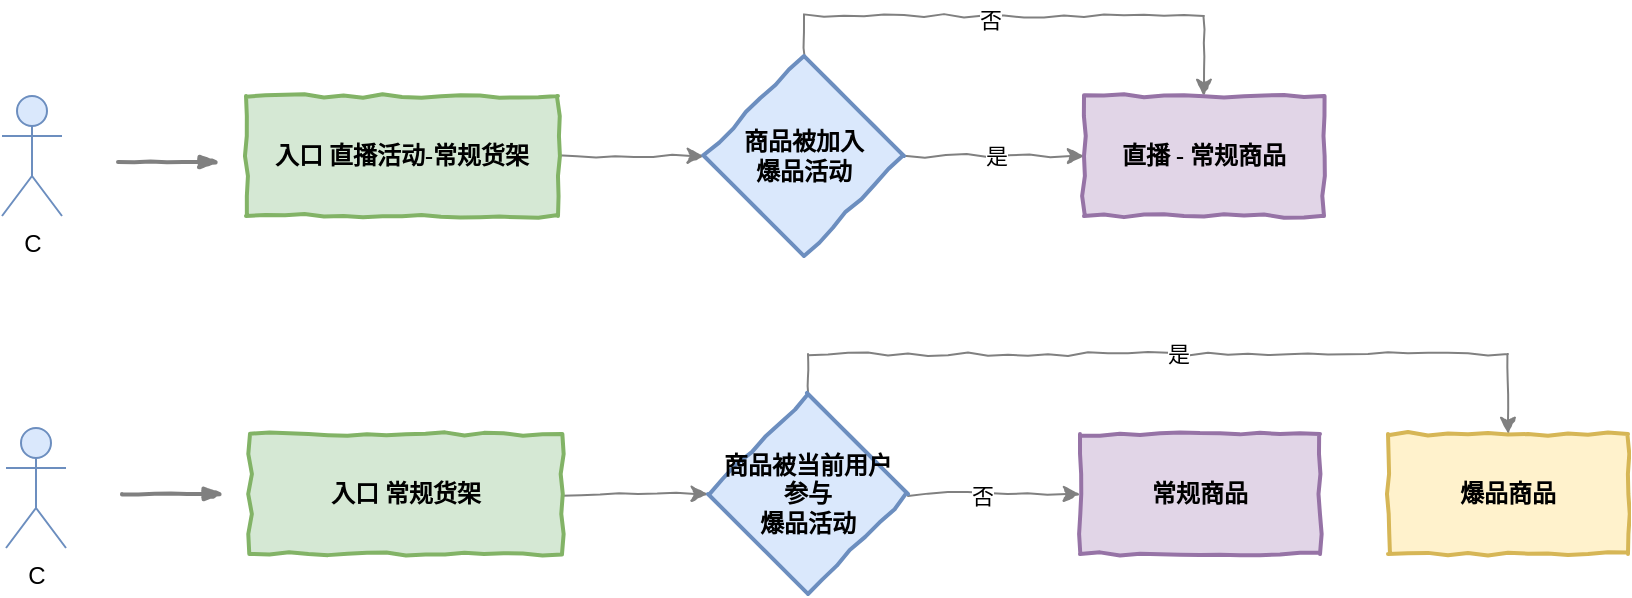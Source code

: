 <mxfile version="12.9.14" type="github">
  <diagram id="AkDJZ3um_Ay8JXfdNZ_D" name="第 1 页">
    <mxGraphModel dx="946" dy="546" grid="0" gridSize="10" guides="1" tooltips="1" connect="1" arrows="1" fold="1" page="0" pageScale="1" pageWidth="1600" pageHeight="1200" math="0" shadow="0">
      <root>
        <mxCell id="0" />
        <mxCell id="1" parent="0" />
        <mxCell id="u8ie36PmuuRRRBq9Lzsn-6" style="edgeStyle=orthogonalEdgeStyle;rounded=1;comic=1;orthogonalLoop=1;jettySize=auto;html=1;exitX=1;exitY=0.5;exitDx=0;exitDy=0;entryX=0;entryY=0.5;entryDx=0;entryDy=0;strokeColor=#808080;" edge="1" parent="1" source="bVwMEQZ3dnmLXhMu4i39-1" target="u8ie36PmuuRRRBq9Lzsn-4">
          <mxGeometry relative="1" as="geometry" />
        </mxCell>
        <mxCell id="bVwMEQZ3dnmLXhMu4i39-1" value="入口 直播活动-常规货架" style="html=1;whiteSpace=wrap;comic=1;strokeWidth=2;fontFamily=Comic Sans MS;fontStyle=1;fillColor=#d5e8d4;strokeColor=#82b366;" parent="1" vertex="1">
          <mxGeometry x="344" y="240" width="156" height="60" as="geometry" />
        </mxCell>
        <mxCell id="u8ie36PmuuRRRBq9Lzsn-2" value="C" style="shape=umlActor;verticalLabelPosition=bottom;labelBackgroundColor=#ffffff;verticalAlign=top;html=1;outlineConnect=0;fillColor=#dae8fc;strokeColor=#6c8ebf;" vertex="1" parent="1">
          <mxGeometry x="222" y="240" width="30" height="60" as="geometry" />
        </mxCell>
        <mxCell id="u8ie36PmuuRRRBq9Lzsn-3" value="" style="rounded=1;comic=1;strokeWidth=2;endArrow=blockThin;html=1;fontFamily=Comic Sans MS;fontStyle=1;strokeColor=#808080;" edge="1" parent="1">
          <mxGeometry width="50" height="50" relative="1" as="geometry">
            <mxPoint x="280" y="273" as="sourcePoint" />
            <mxPoint x="331" y="273" as="targetPoint" />
          </mxGeometry>
        </mxCell>
        <mxCell id="u8ie36PmuuRRRBq9Lzsn-10" style="edgeStyle=orthogonalEdgeStyle;rounded=1;comic=1;orthogonalLoop=1;jettySize=auto;html=1;exitX=1;exitY=0.5;exitDx=0;exitDy=0;entryX=0;entryY=0.5;entryDx=0;entryDy=0;strokeColor=#808080;" edge="1" parent="1" source="u8ie36PmuuRRRBq9Lzsn-4" target="u8ie36PmuuRRRBq9Lzsn-9">
          <mxGeometry relative="1" as="geometry" />
        </mxCell>
        <mxCell id="u8ie36PmuuRRRBq9Lzsn-11" value="是" style="edgeLabel;html=1;align=center;verticalAlign=middle;resizable=0;points=[];" vertex="1" connectable="0" parent="u8ie36PmuuRRRBq9Lzsn-10">
          <mxGeometry x="0.022" relative="1" as="geometry">
            <mxPoint as="offset" />
          </mxGeometry>
        </mxCell>
        <mxCell id="u8ie36PmuuRRRBq9Lzsn-12" style="edgeStyle=orthogonalEdgeStyle;rounded=0;comic=1;orthogonalLoop=1;jettySize=auto;html=1;exitX=0.5;exitY=0;exitDx=0;exitDy=0;entryX=0.5;entryY=0;entryDx=0;entryDy=0;strokeColor=#808080;" edge="1" parent="1" source="u8ie36PmuuRRRBq9Lzsn-4" target="u8ie36PmuuRRRBq9Lzsn-9">
          <mxGeometry relative="1" as="geometry" />
        </mxCell>
        <mxCell id="u8ie36PmuuRRRBq9Lzsn-14" value="否" style="edgeLabel;html=1;align=center;verticalAlign=middle;resizable=0;points=[];" vertex="1" connectable="0" parent="u8ie36PmuuRRRBq9Lzsn-12">
          <mxGeometry x="-0.131" y="-2" relative="1" as="geometry">
            <mxPoint as="offset" />
          </mxGeometry>
        </mxCell>
        <mxCell id="u8ie36PmuuRRRBq9Lzsn-4" value="商品被加入&lt;br&gt;爆品活动" style="rhombus;html=1;align=center;whiteSpace=wrap;comic=1;strokeWidth=2;fontFamily=Comic Sans MS;fontStyle=1;fillColor=#dae8fc;strokeColor=#6c8ebf;" vertex="1" parent="1">
          <mxGeometry x="573" y="220" width="100" height="100" as="geometry" />
        </mxCell>
        <mxCell id="u8ie36PmuuRRRBq9Lzsn-9" value="直播 - 常规商品" style="html=1;whiteSpace=wrap;comic=1;strokeWidth=2;fontFamily=Comic Sans MS;fontStyle=1;fillColor=#e1d5e7;strokeColor=#9673a6;" vertex="1" parent="1">
          <mxGeometry x="763" y="240" width="120" height="60" as="geometry" />
        </mxCell>
        <mxCell id="u8ie36PmuuRRRBq9Lzsn-21" style="edgeStyle=orthogonalEdgeStyle;rounded=0;comic=1;orthogonalLoop=1;jettySize=auto;html=1;exitX=1;exitY=0.5;exitDx=0;exitDy=0;entryX=0;entryY=0.5;entryDx=0;entryDy=0;strokeColor=#808080;" edge="1" parent="1" source="u8ie36PmuuRRRBq9Lzsn-15" target="u8ie36PmuuRRRBq9Lzsn-20">
          <mxGeometry relative="1" as="geometry" />
        </mxCell>
        <mxCell id="u8ie36PmuuRRRBq9Lzsn-15" value="入口 常规货架" style="html=1;whiteSpace=wrap;comic=1;strokeWidth=2;fontFamily=Comic Sans MS;fontStyle=1;fillColor=#d5e8d4;strokeColor=#82b366;" vertex="1" parent="1">
          <mxGeometry x="346" y="409" width="156" height="60" as="geometry" />
        </mxCell>
        <mxCell id="u8ie36PmuuRRRBq9Lzsn-18" value="C" style="shape=umlActor;verticalLabelPosition=bottom;labelBackgroundColor=#ffffff;verticalAlign=top;html=1;outlineConnect=0;fillColor=#dae8fc;strokeColor=#6c8ebf;" vertex="1" parent="1">
          <mxGeometry x="224" y="406" width="30" height="60" as="geometry" />
        </mxCell>
        <mxCell id="u8ie36PmuuRRRBq9Lzsn-19" value="" style="rounded=1;comic=1;strokeWidth=2;endArrow=blockThin;html=1;fontFamily=Comic Sans MS;fontStyle=1;strokeColor=#808080;" edge="1" parent="1">
          <mxGeometry width="50" height="50" relative="1" as="geometry">
            <mxPoint x="282" y="439" as="sourcePoint" />
            <mxPoint x="333" y="439" as="targetPoint" />
          </mxGeometry>
        </mxCell>
        <mxCell id="u8ie36PmuuRRRBq9Lzsn-25" style="edgeStyle=orthogonalEdgeStyle;rounded=0;comic=1;orthogonalLoop=1;jettySize=auto;html=1;exitX=1;exitY=0.5;exitDx=0;exitDy=0;strokeColor=#808080;" edge="1" parent="1" source="u8ie36PmuuRRRBq9Lzsn-20" target="u8ie36PmuuRRRBq9Lzsn-29">
          <mxGeometry relative="1" as="geometry">
            <mxPoint x="760" y="434" as="targetPoint" />
          </mxGeometry>
        </mxCell>
        <mxCell id="u8ie36PmuuRRRBq9Lzsn-26" value="否" style="edgeLabel;html=1;align=center;verticalAlign=middle;resizable=0;points=[];" vertex="1" connectable="0" parent="u8ie36PmuuRRRBq9Lzsn-25">
          <mxGeometry x="-0.153" y="-1" relative="1" as="geometry">
            <mxPoint as="offset" />
          </mxGeometry>
        </mxCell>
        <mxCell id="u8ie36PmuuRRRBq9Lzsn-30" value="是" style="edgeStyle=orthogonalEdgeStyle;rounded=0;comic=1;orthogonalLoop=1;jettySize=auto;html=1;exitX=0.5;exitY=0;exitDx=0;exitDy=0;entryX=0.5;entryY=0;entryDx=0;entryDy=0;strokeColor=#808080;" edge="1" parent="1" source="u8ie36PmuuRRRBq9Lzsn-20" target="u8ie36PmuuRRRBq9Lzsn-31">
          <mxGeometry relative="1" as="geometry" />
        </mxCell>
        <mxCell id="u8ie36PmuuRRRBq9Lzsn-20" value="商品被当前用户&lt;br&gt;参与&lt;br&gt;爆品活动" style="rhombus;html=1;align=center;whiteSpace=wrap;comic=1;strokeWidth=2;fontFamily=Comic Sans MS;fontStyle=1;fillColor=#dae8fc;strokeColor=#6c8ebf;" vertex="1" parent="1">
          <mxGeometry x="575" y="389" width="100" height="100" as="geometry" />
        </mxCell>
        <mxCell id="u8ie36PmuuRRRBq9Lzsn-29" value="常规商品" style="html=1;whiteSpace=wrap;comic=1;strokeWidth=2;fontFamily=Comic Sans MS;fontStyle=1;fillColor=#e1d5e7;strokeColor=#9673a6;" vertex="1" parent="1">
          <mxGeometry x="761" y="409" width="120" height="60" as="geometry" />
        </mxCell>
        <mxCell id="u8ie36PmuuRRRBq9Lzsn-31" value="爆品商品" style="html=1;whiteSpace=wrap;comic=1;strokeWidth=2;fontFamily=Comic Sans MS;fontStyle=1;fillColor=#fff2cc;strokeColor=#d6b656;" vertex="1" parent="1">
          <mxGeometry x="915" y="409" width="120" height="60" as="geometry" />
        </mxCell>
      </root>
    </mxGraphModel>
  </diagram>
</mxfile>
